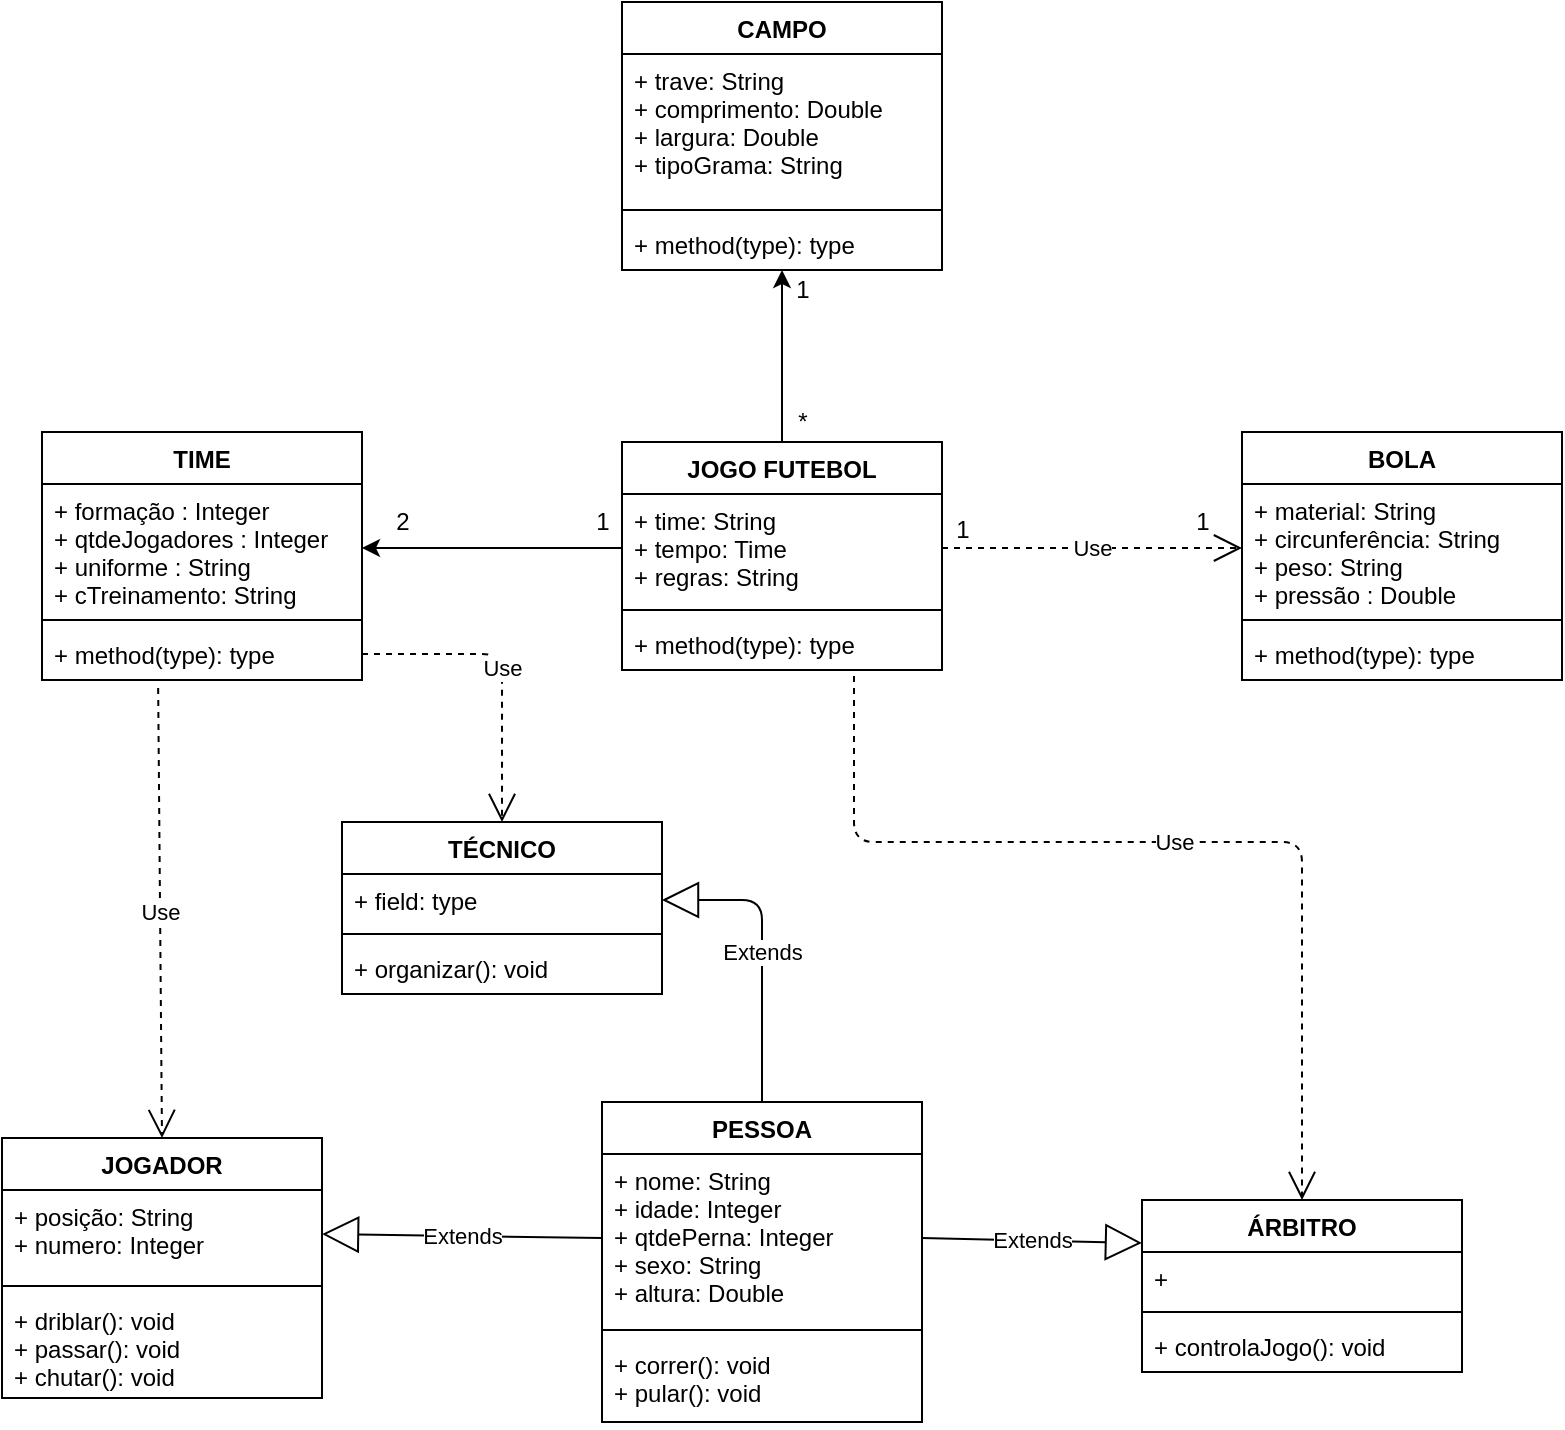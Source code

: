 <mxfile version="12.7.9" type="device"><diagram id="xNF7qxSR8qJ7kw7QbPu3" name="Page-1"><mxGraphModel dx="1958" dy="1762" grid="1" gridSize="10" guides="1" tooltips="1" connect="1" arrows="1" fold="1" page="1" pageScale="1" pageWidth="827" pageHeight="1169" math="0" shadow="0"><root><mxCell id="0"/><mxCell id="1" parent="0"/><mxCell id="Bp3-SmFcK8p2VNrRSmWZ-1" value="PESSOA" style="swimlane;fontStyle=1;align=center;verticalAlign=top;childLayout=stackLayout;horizontal=1;startSize=26;horizontalStack=0;resizeParent=1;resizeParentMax=0;resizeLast=0;collapsible=1;marginBottom=0;" vertex="1" parent="1"><mxGeometry x="230" y="-140" width="160" height="160" as="geometry"/></mxCell><mxCell id="Bp3-SmFcK8p2VNrRSmWZ-2" value="+ nome: String&#10;+ idade: Integer&#10;+ qtdePerna: Integer&#10;+ sexo: String&#10;+ altura: Double" style="text;strokeColor=none;fillColor=none;align=left;verticalAlign=top;spacingLeft=4;spacingRight=4;overflow=hidden;rotatable=0;points=[[0,0.5],[1,0.5]];portConstraint=eastwest;" vertex="1" parent="Bp3-SmFcK8p2VNrRSmWZ-1"><mxGeometry y="26" width="160" height="84" as="geometry"/></mxCell><mxCell id="Bp3-SmFcK8p2VNrRSmWZ-3" value="" style="line;strokeWidth=1;fillColor=none;align=left;verticalAlign=middle;spacingTop=-1;spacingLeft=3;spacingRight=3;rotatable=0;labelPosition=right;points=[];portConstraint=eastwest;" vertex="1" parent="Bp3-SmFcK8p2VNrRSmWZ-1"><mxGeometry y="110" width="160" height="8" as="geometry"/></mxCell><mxCell id="Bp3-SmFcK8p2VNrRSmWZ-4" value="+ correr(): void&#10;+ pular(): void&#10;" style="text;strokeColor=none;fillColor=none;align=left;verticalAlign=top;spacingLeft=4;spacingRight=4;overflow=hidden;rotatable=0;points=[[0,0.5],[1,0.5]];portConstraint=eastwest;" vertex="1" parent="Bp3-SmFcK8p2VNrRSmWZ-1"><mxGeometry y="118" width="160" height="42" as="geometry"/></mxCell><mxCell id="Bp3-SmFcK8p2VNrRSmWZ-5" value="JOGADOR" style="swimlane;fontStyle=1;align=center;verticalAlign=top;childLayout=stackLayout;horizontal=1;startSize=26;horizontalStack=0;resizeParent=1;resizeParentMax=0;resizeLast=0;collapsible=1;marginBottom=0;" vertex="1" parent="1"><mxGeometry x="-70" y="-122" width="160" height="130" as="geometry"/></mxCell><mxCell id="Bp3-SmFcK8p2VNrRSmWZ-6" value="+ posição: String&#10;+ numero: Integer" style="text;strokeColor=none;fillColor=none;align=left;verticalAlign=top;spacingLeft=4;spacingRight=4;overflow=hidden;rotatable=0;points=[[0,0.5],[1,0.5]];portConstraint=eastwest;" vertex="1" parent="Bp3-SmFcK8p2VNrRSmWZ-5"><mxGeometry y="26" width="160" height="44" as="geometry"/></mxCell><mxCell id="Bp3-SmFcK8p2VNrRSmWZ-7" value="" style="line;strokeWidth=1;fillColor=none;align=left;verticalAlign=middle;spacingTop=-1;spacingLeft=3;spacingRight=3;rotatable=0;labelPosition=right;points=[];portConstraint=eastwest;" vertex="1" parent="Bp3-SmFcK8p2VNrRSmWZ-5"><mxGeometry y="70" width="160" height="8" as="geometry"/></mxCell><mxCell id="Bp3-SmFcK8p2VNrRSmWZ-8" value="+ driblar(): void&#10;+ passar(): void&#10;+ chutar(): void" style="text;strokeColor=none;fillColor=none;align=left;verticalAlign=top;spacingLeft=4;spacingRight=4;overflow=hidden;rotatable=0;points=[[0,0.5],[1,0.5]];portConstraint=eastwest;" vertex="1" parent="Bp3-SmFcK8p2VNrRSmWZ-5"><mxGeometry y="78" width="160" height="52" as="geometry"/></mxCell><mxCell id="Bp3-SmFcK8p2VNrRSmWZ-9" value="ÁRBITRO" style="swimlane;fontStyle=1;align=center;verticalAlign=top;childLayout=stackLayout;horizontal=1;startSize=26;horizontalStack=0;resizeParent=1;resizeParentMax=0;resizeLast=0;collapsible=1;marginBottom=0;" vertex="1" parent="1"><mxGeometry x="500" y="-91" width="160" height="86" as="geometry"/></mxCell><mxCell id="Bp3-SmFcK8p2VNrRSmWZ-10" value="+ " style="text;strokeColor=none;fillColor=none;align=left;verticalAlign=top;spacingLeft=4;spacingRight=4;overflow=hidden;rotatable=0;points=[[0,0.5],[1,0.5]];portConstraint=eastwest;" vertex="1" parent="Bp3-SmFcK8p2VNrRSmWZ-9"><mxGeometry y="26" width="160" height="26" as="geometry"/></mxCell><mxCell id="Bp3-SmFcK8p2VNrRSmWZ-11" value="" style="line;strokeWidth=1;fillColor=none;align=left;verticalAlign=middle;spacingTop=-1;spacingLeft=3;spacingRight=3;rotatable=0;labelPosition=right;points=[];portConstraint=eastwest;" vertex="1" parent="Bp3-SmFcK8p2VNrRSmWZ-9"><mxGeometry y="52" width="160" height="8" as="geometry"/></mxCell><mxCell id="Bp3-SmFcK8p2VNrRSmWZ-12" value="+ controlaJogo(): void" style="text;strokeColor=none;fillColor=none;align=left;verticalAlign=top;spacingLeft=4;spacingRight=4;overflow=hidden;rotatable=0;points=[[0,0.5],[1,0.5]];portConstraint=eastwest;" vertex="1" parent="Bp3-SmFcK8p2VNrRSmWZ-9"><mxGeometry y="60" width="160" height="26" as="geometry"/></mxCell><mxCell id="Bp3-SmFcK8p2VNrRSmWZ-17" value="CAMPO" style="swimlane;fontStyle=1;align=center;verticalAlign=top;childLayout=stackLayout;horizontal=1;startSize=26;horizontalStack=0;resizeParent=1;resizeParentMax=0;resizeLast=0;collapsible=1;marginBottom=0;" vertex="1" parent="1"><mxGeometry x="240" y="-690" width="160" height="134" as="geometry"/></mxCell><mxCell id="Bp3-SmFcK8p2VNrRSmWZ-18" value="+ trave: String&#10;+ comprimento: Double&#10;+ largura: Double&#10;+ tipoGrama: String&#10;" style="text;strokeColor=none;fillColor=none;align=left;verticalAlign=top;spacingLeft=4;spacingRight=4;overflow=hidden;rotatable=0;points=[[0,0.5],[1,0.5]];portConstraint=eastwest;" vertex="1" parent="Bp3-SmFcK8p2VNrRSmWZ-17"><mxGeometry y="26" width="160" height="74" as="geometry"/></mxCell><mxCell id="Bp3-SmFcK8p2VNrRSmWZ-19" value="" style="line;strokeWidth=1;fillColor=none;align=left;verticalAlign=middle;spacingTop=-1;spacingLeft=3;spacingRight=3;rotatable=0;labelPosition=right;points=[];portConstraint=eastwest;" vertex="1" parent="Bp3-SmFcK8p2VNrRSmWZ-17"><mxGeometry y="100" width="160" height="8" as="geometry"/></mxCell><mxCell id="Bp3-SmFcK8p2VNrRSmWZ-20" value="+ method(type): type" style="text;strokeColor=none;fillColor=none;align=left;verticalAlign=top;spacingLeft=4;spacingRight=4;overflow=hidden;rotatable=0;points=[[0,0.5],[1,0.5]];portConstraint=eastwest;" vertex="1" parent="Bp3-SmFcK8p2VNrRSmWZ-17"><mxGeometry y="108" width="160" height="26" as="geometry"/></mxCell><mxCell id="Bp3-SmFcK8p2VNrRSmWZ-22" value="BOLA" style="swimlane;fontStyle=1;align=center;verticalAlign=top;childLayout=stackLayout;horizontal=1;startSize=26;horizontalStack=0;resizeParent=1;resizeParentMax=0;resizeLast=0;collapsible=1;marginBottom=0;" vertex="1" parent="1"><mxGeometry x="550" y="-475" width="160" height="124" as="geometry"/></mxCell><mxCell id="Bp3-SmFcK8p2VNrRSmWZ-23" value="+ material: String&#10;+ circunferência: String&#10;+ peso: String&#10;+ pressão : Double" style="text;strokeColor=none;fillColor=none;align=left;verticalAlign=top;spacingLeft=4;spacingRight=4;overflow=hidden;rotatable=0;points=[[0,0.5],[1,0.5]];portConstraint=eastwest;" vertex="1" parent="Bp3-SmFcK8p2VNrRSmWZ-22"><mxGeometry y="26" width="160" height="64" as="geometry"/></mxCell><mxCell id="Bp3-SmFcK8p2VNrRSmWZ-24" value="" style="line;strokeWidth=1;fillColor=none;align=left;verticalAlign=middle;spacingTop=-1;spacingLeft=3;spacingRight=3;rotatable=0;labelPosition=right;points=[];portConstraint=eastwest;" vertex="1" parent="Bp3-SmFcK8p2VNrRSmWZ-22"><mxGeometry y="90" width="160" height="8" as="geometry"/></mxCell><mxCell id="Bp3-SmFcK8p2VNrRSmWZ-25" value="+ method(type): type" style="text;strokeColor=none;fillColor=none;align=left;verticalAlign=top;spacingLeft=4;spacingRight=4;overflow=hidden;rotatable=0;points=[[0,0.5],[1,0.5]];portConstraint=eastwest;" vertex="1" parent="Bp3-SmFcK8p2VNrRSmWZ-22"><mxGeometry y="98" width="160" height="26" as="geometry"/></mxCell><mxCell id="Bp3-SmFcK8p2VNrRSmWZ-34" value="TIME" style="swimlane;fontStyle=1;align=center;verticalAlign=top;childLayout=stackLayout;horizontal=1;startSize=26;horizontalStack=0;resizeParent=1;resizeParentMax=0;resizeLast=0;collapsible=1;marginBottom=0;" vertex="1" parent="1"><mxGeometry x="-50" y="-475" width="160" height="124" as="geometry"/></mxCell><mxCell id="Bp3-SmFcK8p2VNrRSmWZ-35" value="+ formação : Integer&#10;+ qtdeJogadores : Integer&#10;+ uniforme : String&#10;+ cTreinamento: String" style="text;strokeColor=none;fillColor=none;align=left;verticalAlign=top;spacingLeft=4;spacingRight=4;overflow=hidden;rotatable=0;points=[[0,0.5],[1,0.5]];portConstraint=eastwest;" vertex="1" parent="Bp3-SmFcK8p2VNrRSmWZ-34"><mxGeometry y="26" width="160" height="64" as="geometry"/></mxCell><mxCell id="Bp3-SmFcK8p2VNrRSmWZ-36" value="" style="line;strokeWidth=1;fillColor=none;align=left;verticalAlign=middle;spacingTop=-1;spacingLeft=3;spacingRight=3;rotatable=0;labelPosition=right;points=[];portConstraint=eastwest;" vertex="1" parent="Bp3-SmFcK8p2VNrRSmWZ-34"><mxGeometry y="90" width="160" height="8" as="geometry"/></mxCell><mxCell id="Bp3-SmFcK8p2VNrRSmWZ-37" value="+ method(type): type" style="text;strokeColor=none;fillColor=none;align=left;verticalAlign=top;spacingLeft=4;spacingRight=4;overflow=hidden;rotatable=0;points=[[0,0.5],[1,0.5]];portConstraint=eastwest;" vertex="1" parent="Bp3-SmFcK8p2VNrRSmWZ-34"><mxGeometry y="98" width="160" height="26" as="geometry"/></mxCell><mxCell id="Bp3-SmFcK8p2VNrRSmWZ-38" value="JOGO FUTEBOL" style="swimlane;fontStyle=1;align=center;verticalAlign=top;childLayout=stackLayout;horizontal=1;startSize=26;horizontalStack=0;resizeParent=1;resizeParentMax=0;resizeLast=0;collapsible=1;marginBottom=0;" vertex="1" parent="1"><mxGeometry x="240" y="-470" width="160" height="114" as="geometry"/></mxCell><mxCell id="Bp3-SmFcK8p2VNrRSmWZ-39" value="+ time: String&#10;+ tempo: Time&#10;+ regras: String&#10;" style="text;strokeColor=none;fillColor=none;align=left;verticalAlign=top;spacingLeft=4;spacingRight=4;overflow=hidden;rotatable=0;points=[[0,0.5],[1,0.5]];portConstraint=eastwest;" vertex="1" parent="Bp3-SmFcK8p2VNrRSmWZ-38"><mxGeometry y="26" width="160" height="54" as="geometry"/></mxCell><mxCell id="Bp3-SmFcK8p2VNrRSmWZ-40" value="" style="line;strokeWidth=1;fillColor=none;align=left;verticalAlign=middle;spacingTop=-1;spacingLeft=3;spacingRight=3;rotatable=0;labelPosition=right;points=[];portConstraint=eastwest;" vertex="1" parent="Bp3-SmFcK8p2VNrRSmWZ-38"><mxGeometry y="80" width="160" height="8" as="geometry"/></mxCell><mxCell id="Bp3-SmFcK8p2VNrRSmWZ-41" value="+ method(type): type" style="text;strokeColor=none;fillColor=none;align=left;verticalAlign=top;spacingLeft=4;spacingRight=4;overflow=hidden;rotatable=0;points=[[0,0.5],[1,0.5]];portConstraint=eastwest;" vertex="1" parent="Bp3-SmFcK8p2VNrRSmWZ-38"><mxGeometry y="88" width="160" height="26" as="geometry"/></mxCell><mxCell id="Bp3-SmFcK8p2VNrRSmWZ-54" value="" style="endArrow=classic;html=1;exitX=0.5;exitY=0;exitDx=0;exitDy=0;" edge="1" parent="1" source="Bp3-SmFcK8p2VNrRSmWZ-38" target="Bp3-SmFcK8p2VNrRSmWZ-20"><mxGeometry width="50" height="50" relative="1" as="geometry"><mxPoint x="830" y="-160" as="sourcePoint"/><mxPoint x="880" y="-210" as="targetPoint"/></mxGeometry></mxCell><mxCell id="Bp3-SmFcK8p2VNrRSmWZ-55" value="1" style="text;html=1;align=center;verticalAlign=middle;resizable=0;points=[];autosize=1;" vertex="1" parent="1"><mxGeometry x="320" y="-556" width="20" height="20" as="geometry"/></mxCell><mxCell id="Bp3-SmFcK8p2VNrRSmWZ-56" value="*" style="text;html=1;align=center;verticalAlign=middle;resizable=0;points=[];autosize=1;" vertex="1" parent="1"><mxGeometry x="320" y="-490" width="20" height="20" as="geometry"/></mxCell><mxCell id="Bp3-SmFcK8p2VNrRSmWZ-59" value="Use" style="endArrow=open;endSize=12;dashed=1;html=1;exitX=1;exitY=0.5;exitDx=0;exitDy=0;entryX=0;entryY=0.5;entryDx=0;entryDy=0;" edge="1" parent="1" source="Bp3-SmFcK8p2VNrRSmWZ-39" target="Bp3-SmFcK8p2VNrRSmWZ-23"><mxGeometry width="160" relative="1" as="geometry"><mxPoint x="410" y="-380" as="sourcePoint"/><mxPoint x="570" y="-380" as="targetPoint"/></mxGeometry></mxCell><mxCell id="Bp3-SmFcK8p2VNrRSmWZ-60" value="" style="endArrow=classic;html=1;exitX=0;exitY=0.5;exitDx=0;exitDy=0;entryX=1;entryY=0.5;entryDx=0;entryDy=0;" edge="1" parent="1" source="Bp3-SmFcK8p2VNrRSmWZ-39" target="Bp3-SmFcK8p2VNrRSmWZ-35"><mxGeometry width="50" height="50" relative="1" as="geometry"><mxPoint x="430" y="-470" as="sourcePoint"/><mxPoint x="480" y="-520" as="targetPoint"/></mxGeometry></mxCell><mxCell id="Bp3-SmFcK8p2VNrRSmWZ-61" value="2" style="text;html=1;align=center;verticalAlign=middle;resizable=0;points=[];autosize=1;" vertex="1" parent="1"><mxGeometry x="120" y="-440" width="20" height="20" as="geometry"/></mxCell><mxCell id="Bp3-SmFcK8p2VNrRSmWZ-62" value="1" style="text;html=1;align=center;verticalAlign=middle;resizable=0;points=[];autosize=1;" vertex="1" parent="1"><mxGeometry x="220" y="-440" width="20" height="20" as="geometry"/></mxCell><mxCell id="Bp3-SmFcK8p2VNrRSmWZ-63" value="1" style="text;html=1;align=center;verticalAlign=middle;resizable=0;points=[];autosize=1;" vertex="1" parent="1"><mxGeometry x="520" y="-440" width="20" height="20" as="geometry"/></mxCell><mxCell id="Bp3-SmFcK8p2VNrRSmWZ-65" value="1" style="text;html=1;align=center;verticalAlign=middle;resizable=0;points=[];autosize=1;" vertex="1" parent="1"><mxGeometry x="400" y="-436" width="20" height="20" as="geometry"/></mxCell><mxCell id="Bp3-SmFcK8p2VNrRSmWZ-13" value="TÉCNICO" style="swimlane;fontStyle=1;align=center;verticalAlign=top;childLayout=stackLayout;horizontal=1;startSize=26;horizontalStack=0;resizeParent=1;resizeParentMax=0;resizeLast=0;collapsible=1;marginBottom=0;" vertex="1" parent="1"><mxGeometry x="100" y="-280" width="160" height="86" as="geometry"/></mxCell><mxCell id="Bp3-SmFcK8p2VNrRSmWZ-14" value="+ field: type" style="text;strokeColor=none;fillColor=none;align=left;verticalAlign=top;spacingLeft=4;spacingRight=4;overflow=hidden;rotatable=0;points=[[0,0.5],[1,0.5]];portConstraint=eastwest;" vertex="1" parent="Bp3-SmFcK8p2VNrRSmWZ-13"><mxGeometry y="26" width="160" height="26" as="geometry"/></mxCell><mxCell id="Bp3-SmFcK8p2VNrRSmWZ-15" value="" style="line;strokeWidth=1;fillColor=none;align=left;verticalAlign=middle;spacingTop=-1;spacingLeft=3;spacingRight=3;rotatable=0;labelPosition=right;points=[];portConstraint=eastwest;" vertex="1" parent="Bp3-SmFcK8p2VNrRSmWZ-13"><mxGeometry y="52" width="160" height="8" as="geometry"/></mxCell><mxCell id="Bp3-SmFcK8p2VNrRSmWZ-16" value="+ organizar(): void" style="text;strokeColor=none;fillColor=none;align=left;verticalAlign=top;spacingLeft=4;spacingRight=4;overflow=hidden;rotatable=0;points=[[0,0.5],[1,0.5]];portConstraint=eastwest;" vertex="1" parent="Bp3-SmFcK8p2VNrRSmWZ-13"><mxGeometry y="60" width="160" height="26" as="geometry"/></mxCell><mxCell id="Bp3-SmFcK8p2VNrRSmWZ-67" value="Extends" style="endArrow=block;endSize=16;endFill=0;html=1;exitX=0.5;exitY=0;exitDx=0;exitDy=0;entryX=1;entryY=0.5;entryDx=0;entryDy=0;" edge="1" parent="1" source="Bp3-SmFcK8p2VNrRSmWZ-1" target="Bp3-SmFcK8p2VNrRSmWZ-14"><mxGeometry width="160" relative="1" as="geometry"><mxPoint x="-210" y="-120" as="sourcePoint"/><mxPoint x="-50" y="-120" as="targetPoint"/><Array as="points"><mxPoint x="310" y="-241"/></Array></mxGeometry></mxCell><mxCell id="Bp3-SmFcK8p2VNrRSmWZ-69" value="&lt;span style=&quot;color: rgba(0 , 0 , 0 , 0) ; font-family: monospace ; font-size: 0px&quot;&gt;%3CmxGraphModel%3E%3Croot%3E%3CmxCell%20id%3D%220%22%2F%3E%3CmxCell%20id%3D%221%22%20parent%3D%220%22%2F%3E%3CmxCell%20id%3D%222%22%20value%3D%22Extends%22%20style%3D%22endArrow%3Dblock%3BendSize%3D16%3BendFill%3D0%3Bhtml%3D1%3BexitX%3D0%3BexitY%3D0.5%3BexitDx%3D0%3BexitDy%3D0%3BentryX%3D1%3BentryY%3D0.5%3BentryDx%3D0%3BentryDy%3D0%3B%22%20edge%3D%221%22%20parent%3D%221%22%3E%3CmxGeometry%20width%3D%22160%22%20relative%3D%221%22%20as%3D%22geometry%22%3E%3CmxPoint%20x%3D%22210%22%20y%3D%22-212%22%20as%3D%22sourcePoint%22%2F%3E%3CmxPoint%20x%3D%2290%22%20y%3D%22-211%22%20as%3D%22targetPoint%22%2F%3E%3C%2FmxGeometry%3E%3C%2FmxCell%3E%3C%2Froot%3E%3C%2FmxGraphModel%3E&lt;/span&gt;" style="text;html=1;align=center;verticalAlign=middle;resizable=0;points=[];autosize=1;" vertex="1" parent="1"><mxGeometry x="249" y="-58" width="20" height="20" as="geometry"/></mxCell><mxCell id="Bp3-SmFcK8p2VNrRSmWZ-70" value="Extends" style="endArrow=block;endSize=16;endFill=0;html=1;exitX=0;exitY=0.5;exitDx=0;exitDy=0;entryX=1;entryY=0.5;entryDx=0;entryDy=0;" edge="1" parent="1" source="Bp3-SmFcK8p2VNrRSmWZ-2" target="Bp3-SmFcK8p2VNrRSmWZ-6"><mxGeometry width="160" relative="1" as="geometry"><mxPoint x="220" y="-202" as="sourcePoint"/><mxPoint x="100" y="-201" as="targetPoint"/></mxGeometry></mxCell><mxCell id="Bp3-SmFcK8p2VNrRSmWZ-71" value="Extends" style="endArrow=block;endSize=16;endFill=0;html=1;exitX=1;exitY=0.5;exitDx=0;exitDy=0;entryX=0;entryY=0.25;entryDx=0;entryDy=0;" edge="1" parent="1" source="Bp3-SmFcK8p2VNrRSmWZ-2" target="Bp3-SmFcK8p2VNrRSmWZ-9"><mxGeometry width="160" relative="1" as="geometry"><mxPoint x="230" y="-192" as="sourcePoint"/><mxPoint x="110" y="-191" as="targetPoint"/></mxGeometry></mxCell><mxCell id="Bp3-SmFcK8p2VNrRSmWZ-72" value="Use" style="endArrow=open;endSize=12;dashed=1;html=1;exitX=0.363;exitY=1.154;exitDx=0;exitDy=0;entryX=0.5;entryY=0;entryDx=0;entryDy=0;exitPerimeter=0;" edge="1" parent="1" source="Bp3-SmFcK8p2VNrRSmWZ-37" target="Bp3-SmFcK8p2VNrRSmWZ-5"><mxGeometry width="160" relative="1" as="geometry"><mxPoint x="410" y="-407" as="sourcePoint"/><mxPoint x="560" y="-407" as="targetPoint"/></mxGeometry></mxCell><mxCell id="Bp3-SmFcK8p2VNrRSmWZ-73" value="Use" style="endArrow=open;endSize=12;dashed=1;html=1;exitX=1;exitY=0.5;exitDx=0;exitDy=0;entryX=0.5;entryY=0;entryDx=0;entryDy=0;" edge="1" parent="1" source="Bp3-SmFcK8p2VNrRSmWZ-37" target="Bp3-SmFcK8p2VNrRSmWZ-13"><mxGeometry width="160" relative="1" as="geometry"><mxPoint x="420" y="-397" as="sourcePoint"/><mxPoint x="570" y="-397" as="targetPoint"/><Array as="points"><mxPoint x="180" y="-364"/></Array></mxGeometry></mxCell><mxCell id="Bp3-SmFcK8p2VNrRSmWZ-74" value="Use" style="endArrow=open;endSize=12;dashed=1;html=1;exitX=0.725;exitY=1.115;exitDx=0;exitDy=0;entryX=0.5;entryY=0;entryDx=0;entryDy=0;exitPerimeter=0;" edge="1" parent="1" source="Bp3-SmFcK8p2VNrRSmWZ-41" target="Bp3-SmFcK8p2VNrRSmWZ-9"><mxGeometry width="160" relative="1" as="geometry"><mxPoint x="430" y="-387" as="sourcePoint"/><mxPoint x="580" y="-387" as="targetPoint"/><Array as="points"><mxPoint x="356" y="-270"/><mxPoint x="580" y="-270"/></Array></mxGeometry></mxCell></root></mxGraphModel></diagram></mxfile>